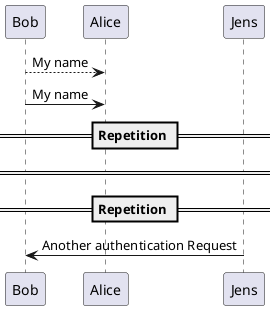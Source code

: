 
        @startuml
                      
        Bob --> Alice: My name
"Bob" -> Alice: My name
== Repetition ==
==  ==
== Repetition ==
"Jens" -> Bob: Another authentication Request
        @enduml
    